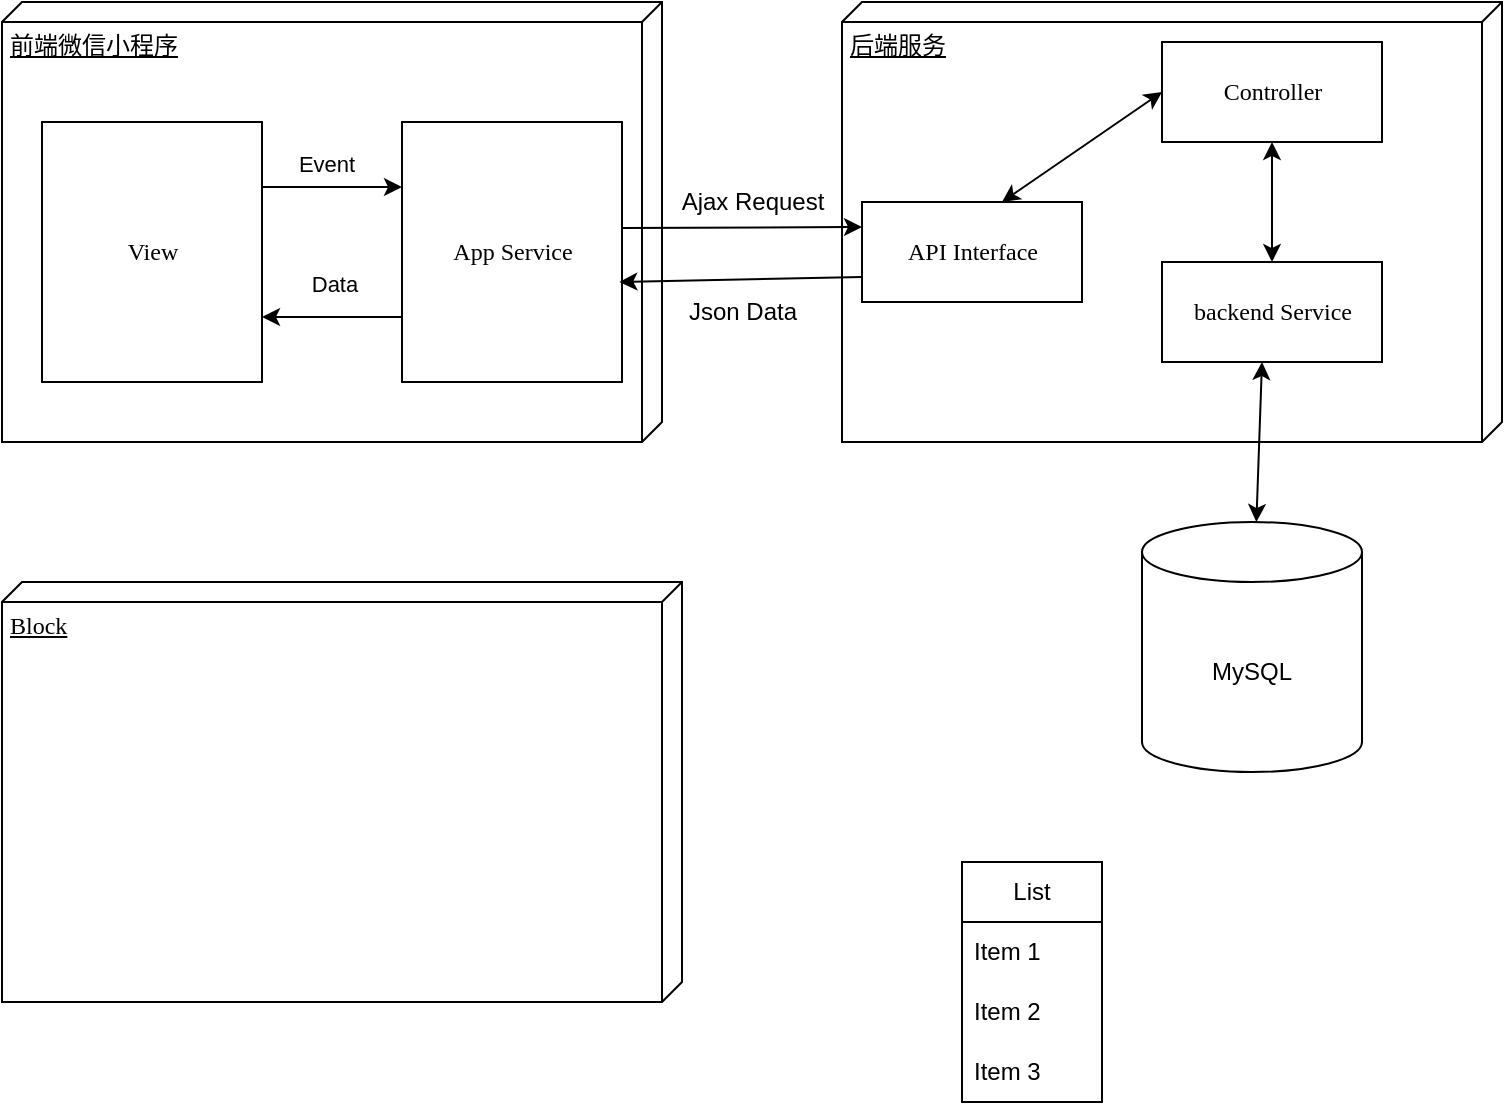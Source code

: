 <mxfile version="24.2.3" type="github">
  <diagram name="Page-1" id="5f0bae14-7c28-e335-631c-24af17079c00">
    <mxGraphModel dx="794" dy="432" grid="1" gridSize="10" guides="1" tooltips="1" connect="1" arrows="1" fold="1" page="1" pageScale="1" pageWidth="1100" pageHeight="850" background="none" math="0" shadow="0">
      <root>
        <mxCell id="0" />
        <mxCell id="1" parent="0" />
        <mxCell id="39150e848f15840c-1" value="前端微信小程序" style="verticalAlign=top;align=left;spacingTop=8;spacingLeft=2;spacingRight=12;shape=cube;size=10;direction=south;fontStyle=4;html=1;rounded=0;shadow=0;comic=0;labelBackgroundColor=none;strokeWidth=1;fontFamily=Verdana;fontSize=12" parent="1" vertex="1">
          <mxGeometry x="120" y="70" width="330" height="220" as="geometry" />
        </mxCell>
        <mxCell id="39150e848f15840c-2" value="后端服务" style="verticalAlign=top;align=left;spacingTop=8;spacingLeft=2;spacingRight=12;shape=cube;size=10;direction=south;fontStyle=4;html=1;rounded=0;shadow=0;comic=0;labelBackgroundColor=none;strokeWidth=1;fontFamily=Verdana;fontSize=12" parent="1" vertex="1">
          <mxGeometry x="540" y="70" width="330" height="220" as="geometry" />
        </mxCell>
        <mxCell id="39150e848f15840c-3" value="Block" style="verticalAlign=top;align=left;spacingTop=8;spacingLeft=2;spacingRight=12;shape=cube;size=10;direction=south;fontStyle=4;html=1;rounded=0;shadow=0;comic=0;labelBackgroundColor=none;strokeWidth=1;fontFamily=Verdana;fontSize=12" parent="1" vertex="1">
          <mxGeometry x="120" y="360" width="340" height="210" as="geometry" />
        </mxCell>
        <mxCell id="fACD7NKK6LFYiScVcDG6-8" style="edgeStyle=orthogonalEdgeStyle;rounded=0;orthogonalLoop=1;jettySize=auto;html=1;exitX=0;exitY=0.75;exitDx=0;exitDy=0;entryX=1;entryY=0.75;entryDx=0;entryDy=0;" edge="1" parent="1" source="39150e848f15840c-4" target="fACD7NKK6LFYiScVcDG6-1">
          <mxGeometry relative="1" as="geometry" />
        </mxCell>
        <mxCell id="fACD7NKK6LFYiScVcDG6-11" value="Data" style="edgeLabel;html=1;align=center;verticalAlign=middle;resizable=0;points=[];" vertex="1" connectable="0" parent="fACD7NKK6LFYiScVcDG6-8">
          <mxGeometry x="-0.067" y="-3" relative="1" as="geometry">
            <mxPoint x="-2" y="-14" as="offset" />
          </mxGeometry>
        </mxCell>
        <mxCell id="39150e848f15840c-4" value="App Service" style="html=1;rounded=0;shadow=0;comic=0;labelBackgroundColor=none;strokeWidth=1;fontFamily=Verdana;fontSize=12;align=center;" parent="1" vertex="1">
          <mxGeometry x="320" y="130" width="110" height="130" as="geometry" />
        </mxCell>
        <mxCell id="39150e848f15840c-8" value="API Interface" style="html=1;rounded=0;shadow=0;comic=0;labelBackgroundColor=none;strokeWidth=1;fontFamily=Verdana;fontSize=12;align=center;" parent="1" vertex="1">
          <mxGeometry x="550" y="170" width="110" height="50" as="geometry" />
        </mxCell>
        <mxCell id="fACD7NKK6LFYiScVcDG6-4" style="edgeStyle=orthogonalEdgeStyle;rounded=0;orthogonalLoop=1;jettySize=auto;html=1;exitX=1;exitY=0.25;exitDx=0;exitDy=0;entryX=0;entryY=0.25;entryDx=0;entryDy=0;" edge="1" parent="1" source="fACD7NKK6LFYiScVcDG6-1" target="39150e848f15840c-4">
          <mxGeometry relative="1" as="geometry" />
        </mxCell>
        <mxCell id="fACD7NKK6LFYiScVcDG6-10" value="Event" style="edgeLabel;html=1;align=center;verticalAlign=middle;resizable=0;points=[];" vertex="1" connectable="0" parent="fACD7NKK6LFYiScVcDG6-4">
          <mxGeometry x="-0.105" y="2" relative="1" as="geometry">
            <mxPoint y="-10" as="offset" />
          </mxGeometry>
        </mxCell>
        <mxCell id="fACD7NKK6LFYiScVcDG6-1" value="View" style="html=1;rounded=0;shadow=0;comic=0;labelBackgroundColor=none;strokeWidth=1;fontFamily=Verdana;fontSize=12;align=center;" vertex="1" parent="1">
          <mxGeometry x="140" y="130" width="110" height="130" as="geometry" />
        </mxCell>
        <mxCell id="fACD7NKK6LFYiScVcDG6-12" value="MySQL" style="shape=cylinder3;whiteSpace=wrap;html=1;boundedLbl=1;backgroundOutline=1;size=15;" vertex="1" parent="1">
          <mxGeometry x="690" y="330" width="110" height="125" as="geometry" />
        </mxCell>
        <mxCell id="fACD7NKK6LFYiScVcDG6-17" style="edgeStyle=orthogonalEdgeStyle;rounded=0;orthogonalLoop=1;jettySize=auto;html=1;exitX=0.5;exitY=0;exitDx=0;exitDy=0;" edge="1" parent="1" source="fACD7NKK6LFYiScVcDG6-13">
          <mxGeometry relative="1" as="geometry">
            <mxPoint x="635" y="520" as="targetPoint" />
          </mxGeometry>
        </mxCell>
        <mxCell id="fACD7NKK6LFYiScVcDG6-13" value="List" style="swimlane;fontStyle=0;childLayout=stackLayout;horizontal=1;startSize=30;horizontalStack=0;resizeParent=1;resizeParentMax=0;resizeLast=0;collapsible=1;marginBottom=0;whiteSpace=wrap;html=1;" vertex="1" parent="1">
          <mxGeometry x="600" y="500" width="70" height="120" as="geometry" />
        </mxCell>
        <mxCell id="fACD7NKK6LFYiScVcDG6-14" value="Item 1" style="text;strokeColor=none;fillColor=none;align=left;verticalAlign=middle;spacingLeft=4;spacingRight=4;overflow=hidden;points=[[0,0.5],[1,0.5]];portConstraint=eastwest;rotatable=0;whiteSpace=wrap;html=1;" vertex="1" parent="fACD7NKK6LFYiScVcDG6-13">
          <mxGeometry y="30" width="70" height="30" as="geometry" />
        </mxCell>
        <mxCell id="fACD7NKK6LFYiScVcDG6-15" value="Item 2" style="text;strokeColor=none;fillColor=none;align=left;verticalAlign=middle;spacingLeft=4;spacingRight=4;overflow=hidden;points=[[0,0.5],[1,0.5]];portConstraint=eastwest;rotatable=0;whiteSpace=wrap;html=1;" vertex="1" parent="fACD7NKK6LFYiScVcDG6-13">
          <mxGeometry y="60" width="70" height="30" as="geometry" />
        </mxCell>
        <mxCell id="fACD7NKK6LFYiScVcDG6-16" value="Item 3" style="text;strokeColor=none;fillColor=none;align=left;verticalAlign=middle;spacingLeft=4;spacingRight=4;overflow=hidden;points=[[0,0.5],[1,0.5]];portConstraint=eastwest;rotatable=0;whiteSpace=wrap;html=1;" vertex="1" parent="fACD7NKK6LFYiScVcDG6-13">
          <mxGeometry y="90" width="70" height="30" as="geometry" />
        </mxCell>
        <mxCell id="fACD7NKK6LFYiScVcDG6-18" value="Controller" style="html=1;rounded=0;shadow=0;comic=0;labelBackgroundColor=none;strokeWidth=1;fontFamily=Verdana;fontSize=12;align=center;" vertex="1" parent="1">
          <mxGeometry x="700" y="90" width="110" height="50" as="geometry" />
        </mxCell>
        <mxCell id="fACD7NKK6LFYiScVcDG6-19" value="backend Service" style="html=1;rounded=0;shadow=0;comic=0;labelBackgroundColor=none;strokeWidth=1;fontFamily=Verdana;fontSize=12;align=center;" vertex="1" parent="1">
          <mxGeometry x="700" y="200" width="110" height="50" as="geometry" />
        </mxCell>
        <mxCell id="fACD7NKK6LFYiScVcDG6-20" value="" style="endArrow=classic;html=1;rounded=0;entryX=0;entryY=0.25;entryDx=0;entryDy=0;" edge="1" parent="1" target="39150e848f15840c-8">
          <mxGeometry width="50" height="50" relative="1" as="geometry">
            <mxPoint x="430" y="183" as="sourcePoint" />
            <mxPoint x="480" y="110" as="targetPoint" />
          </mxGeometry>
        </mxCell>
        <mxCell id="fACD7NKK6LFYiScVcDG6-21" value="" style="endArrow=classic;html=1;rounded=0;exitX=0;exitY=0.75;exitDx=0;exitDy=0;entryX=0.988;entryY=0.615;entryDx=0;entryDy=0;entryPerimeter=0;" edge="1" parent="1" source="39150e848f15840c-8" target="39150e848f15840c-4">
          <mxGeometry width="50" height="50" relative="1" as="geometry">
            <mxPoint x="460" y="260" as="sourcePoint" />
            <mxPoint x="431" y="221" as="targetPoint" />
          </mxGeometry>
        </mxCell>
        <mxCell id="fACD7NKK6LFYiScVcDG6-22" value="" style="endArrow=classic;startArrow=classic;html=1;rounded=0;entryX=0;entryY=0.5;entryDx=0;entryDy=0;" edge="1" parent="1" target="fACD7NKK6LFYiScVcDG6-18">
          <mxGeometry width="50" height="50" relative="1" as="geometry">
            <mxPoint x="620" y="170" as="sourcePoint" />
            <mxPoint x="670" y="120" as="targetPoint" />
          </mxGeometry>
        </mxCell>
        <mxCell id="fACD7NKK6LFYiScVcDG6-23" value="" style="endArrow=classic;startArrow=classic;html=1;rounded=0;exitX=0.5;exitY=0;exitDx=0;exitDy=0;entryX=0.5;entryY=1;entryDx=0;entryDy=0;" edge="1" parent="1" source="fACD7NKK6LFYiScVcDG6-19" target="fACD7NKK6LFYiScVcDG6-18">
          <mxGeometry width="50" height="50" relative="1" as="geometry">
            <mxPoint x="690" y="200" as="sourcePoint" />
            <mxPoint x="740" y="150" as="targetPoint" />
          </mxGeometry>
        </mxCell>
        <mxCell id="fACD7NKK6LFYiScVcDG6-24" value="" style="endArrow=classic;startArrow=classic;html=1;rounded=0;" edge="1" parent="1" source="fACD7NKK6LFYiScVcDG6-12">
          <mxGeometry width="50" height="50" relative="1" as="geometry">
            <mxPoint x="700" y="300" as="sourcePoint" />
            <mxPoint x="750" y="250" as="targetPoint" />
          </mxGeometry>
        </mxCell>
        <mxCell id="fACD7NKK6LFYiScVcDG6-25" value="Ajax Request" style="text;html=1;align=center;verticalAlign=middle;resizable=0;points=[];autosize=1;strokeColor=none;fillColor=none;" vertex="1" parent="1">
          <mxGeometry x="450" y="155" width="90" height="30" as="geometry" />
        </mxCell>
        <mxCell id="fACD7NKK6LFYiScVcDG6-26" value="Json Data" style="text;html=1;align=center;verticalAlign=middle;resizable=0;points=[];autosize=1;strokeColor=none;fillColor=none;" vertex="1" parent="1">
          <mxGeometry x="450" y="210" width="80" height="30" as="geometry" />
        </mxCell>
      </root>
    </mxGraphModel>
  </diagram>
</mxfile>
